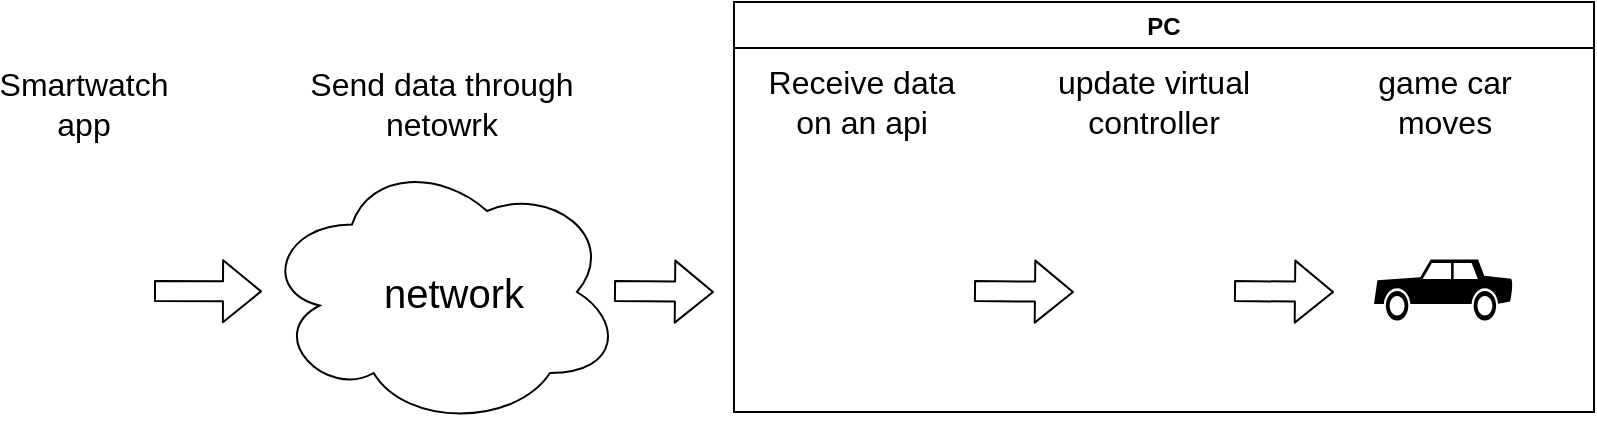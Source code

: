 <mxfile version="14.9.0" type="device"><diagram id="dN7JWly2uEs3IB42a2w8" name="Page-1"><mxGraphModel dx="1038" dy="556" grid="1" gridSize="10" guides="1" tooltips="1" connect="1" arrows="1" fold="1" page="1" pageScale="1" pageWidth="827" pageHeight="1169" math="0" shadow="0"><root><mxCell id="0"/><mxCell id="1" parent="0"/><mxCell id="4Qs-wlOoyc4QkIsnCfVc-1" value="" style="shape=image;html=1;verticalAlign=top;verticalLabelPosition=bottom;labelBackgroundColor=#ffffff;imageAspect=0;aspect=fixed;image=https://cdn1.iconfinder.com/data/icons/feather-2/24/watch-128.png" vertex="1" parent="1"><mxGeometry x="40" y="330" width="70" height="70" as="geometry"/></mxCell><mxCell id="4Qs-wlOoyc4QkIsnCfVc-3" value="" style="shape=flexArrow;endArrow=classic;html=1;" edge="1" parent="1" target="4Qs-wlOoyc4QkIsnCfVc-4"><mxGeometry width="50" height="50" relative="1" as="geometry"><mxPoint x="110" y="364.5" as="sourcePoint"/><mxPoint x="200" y="364.5" as="targetPoint"/></mxGeometry></mxCell><mxCell id="4Qs-wlOoyc4QkIsnCfVc-4" value="" style="ellipse;shape=cloud;whiteSpace=wrap;html=1;" vertex="1" parent="1"><mxGeometry x="164" y="297.5" width="180" height="135" as="geometry"/></mxCell><mxCell id="4Qs-wlOoyc4QkIsnCfVc-6" value="&lt;font style=&quot;font-size: 20px&quot;&gt;network&lt;/font&gt;" style="text;html=1;strokeColor=none;fillColor=none;align=center;verticalAlign=middle;whiteSpace=wrap;rounded=0;" vertex="1" parent="1"><mxGeometry x="220" y="347.5" width="80" height="35" as="geometry"/></mxCell><mxCell id="4Qs-wlOoyc4QkIsnCfVc-7" value="" style="shape=flexArrow;endArrow=classic;html=1;" edge="1" parent="1"><mxGeometry width="50" height="50" relative="1" as="geometry"><mxPoint x="340" y="364.5" as="sourcePoint"/><mxPoint x="390" y="365" as="targetPoint"/></mxGeometry></mxCell><mxCell id="4Qs-wlOoyc4QkIsnCfVc-10" value="PC" style="swimlane;" vertex="1" parent="1"><mxGeometry x="400" y="220" width="430" height="205" as="geometry"/></mxCell><mxCell id="4Qs-wlOoyc4QkIsnCfVc-11" value="" style="shape=image;html=1;verticalAlign=top;verticalLabelPosition=bottom;labelBackgroundColor=#ffffff;imageAspect=0;aspect=fixed;image=https://cdn4.iconfinder.com/data/icons/web-development-5/500/api-code-window-128.png" vertex="1" parent="4Qs-wlOoyc4QkIsnCfVc-10"><mxGeometry x="14" y="90" width="96" height="96" as="geometry"/></mxCell><mxCell id="4Qs-wlOoyc4QkIsnCfVc-13" value="" style="shape=image;html=1;verticalAlign=top;verticalLabelPosition=bottom;labelBackgroundColor=#ffffff;imageAspect=0;aspect=fixed;image=https://cdn4.iconfinder.com/data/icons/ionicons/512/icon-game-controller-b-128.png" vertex="1" parent="4Qs-wlOoyc4QkIsnCfVc-10"><mxGeometry x="176" y="110" width="68" height="68" as="geometry"/></mxCell><mxCell id="4Qs-wlOoyc4QkIsnCfVc-15" value="" style="shape=mxgraph.signs.transportation.car_2;html=1;pointerEvents=1;fillColor=#000000;strokeColor=none;verticalLabelPosition=bottom;verticalAlign=top;align=center;" vertex="1" parent="4Qs-wlOoyc4QkIsnCfVc-10"><mxGeometry x="320" y="128.75" width="70" height="30.5" as="geometry"/></mxCell><mxCell id="4Qs-wlOoyc4QkIsnCfVc-19" value="&lt;font style=&quot;font-size: 16px&quot;&gt;Receive data on an api&lt;/font&gt;" style="text;html=1;strokeColor=none;fillColor=none;align=center;verticalAlign=middle;whiteSpace=wrap;rounded=0;" vertex="1" parent="4Qs-wlOoyc4QkIsnCfVc-10"><mxGeometry x="13.5" y="40" width="100" height="20" as="geometry"/></mxCell><mxCell id="4Qs-wlOoyc4QkIsnCfVc-20" value="&lt;font style=&quot;font-size: 16px&quot;&gt;update virtual controller&lt;/font&gt;" style="text;html=1;strokeColor=none;fillColor=none;align=center;verticalAlign=middle;whiteSpace=wrap;rounded=0;" vertex="1" parent="4Qs-wlOoyc4QkIsnCfVc-10"><mxGeometry x="160" y="35.63" width="100" height="28.75" as="geometry"/></mxCell><mxCell id="4Qs-wlOoyc4QkIsnCfVc-21" value="&lt;font style=&quot;font-size: 16px&quot;&gt;game car moves&lt;/font&gt;" style="text;html=1;strokeColor=none;fillColor=none;align=center;verticalAlign=middle;whiteSpace=wrap;rounded=0;" vertex="1" parent="4Qs-wlOoyc4QkIsnCfVc-10"><mxGeometry x="307.5" y="40.01" width="95" height="20" as="geometry"/></mxCell><mxCell id="4Qs-wlOoyc4QkIsnCfVc-12" value="" style="shape=flexArrow;endArrow=classic;html=1;" edge="1" parent="1"><mxGeometry width="50" height="50" relative="1" as="geometry"><mxPoint x="520" y="364.5" as="sourcePoint"/><mxPoint x="570" y="365" as="targetPoint"/></mxGeometry></mxCell><mxCell id="4Qs-wlOoyc4QkIsnCfVc-14" value="" style="shape=flexArrow;endArrow=classic;html=1;" edge="1" parent="1"><mxGeometry width="50" height="50" relative="1" as="geometry"><mxPoint x="650" y="364.5" as="sourcePoint"/><mxPoint x="700" y="365" as="targetPoint"/></mxGeometry></mxCell><mxCell id="4Qs-wlOoyc4QkIsnCfVc-16" value="&lt;font style=&quot;font-size: 16px&quot;&gt;Smartwatch app&lt;/font&gt;" style="text;html=1;strokeColor=none;fillColor=none;align=center;verticalAlign=middle;whiteSpace=wrap;rounded=0;" vertex="1" parent="1"><mxGeometry x="55" y="261.25" width="40" height="20" as="geometry"/></mxCell><mxCell id="4Qs-wlOoyc4QkIsnCfVc-17" value="&lt;font style=&quot;font-size: 16px&quot;&gt;Send data through netowrk&lt;/font&gt;" style="text;html=1;strokeColor=none;fillColor=none;align=center;verticalAlign=middle;whiteSpace=wrap;rounded=0;" vertex="1" parent="1"><mxGeometry x="181" y="250" width="146" height="42.5" as="geometry"/></mxCell></root></mxGraphModel></diagram></mxfile>